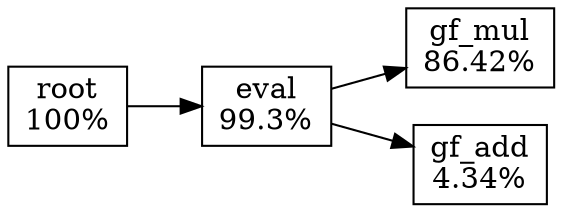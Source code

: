 digraph G {
  rankdir=LR;
  {
    node [shape=box]
    root [label="root\n100%"]
    eval [label="eval\n99.3%"]
    gf_mul [label="gf_mul\n86.42%"]
    gf_add [label="gf_add\n4.34%"]
  }
  root -> eval
  eval -> gf_mul
  eval -> gf_add
}
